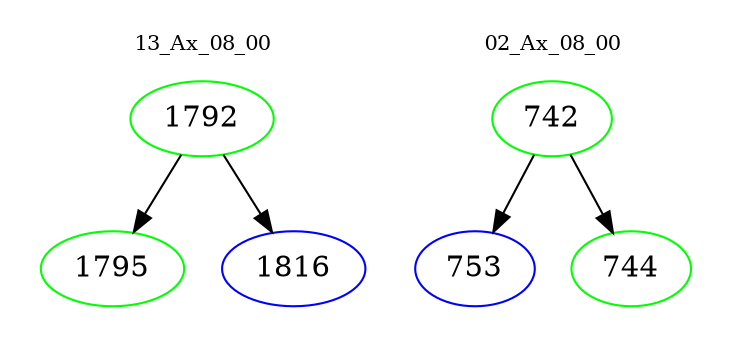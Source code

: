 digraph{
subgraph cluster_0 {
color = white
label = "13_Ax_08_00";
fontsize=10;
T0_1792 [label="1792", color="green"]
T0_1792 -> T0_1795 [color="black"]
T0_1795 [label="1795", color="green"]
T0_1792 -> T0_1816 [color="black"]
T0_1816 [label="1816", color="blue"]
}
subgraph cluster_1 {
color = white
label = "02_Ax_08_00";
fontsize=10;
T1_742 [label="742", color="green"]
T1_742 -> T1_753 [color="black"]
T1_753 [label="753", color="blue"]
T1_742 -> T1_744 [color="black"]
T1_744 [label="744", color="green"]
}
}
